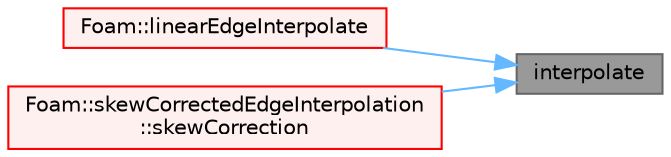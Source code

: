 digraph "interpolate"
{
 // LATEX_PDF_SIZE
  bgcolor="transparent";
  edge [fontname=Helvetica,fontsize=10,labelfontname=Helvetica,labelfontsize=10];
  node [fontname=Helvetica,fontsize=10,shape=box,height=0.2,width=0.4];
  rankdir="RL";
  Node1 [id="Node000001",label="interpolate",height=0.2,width=0.4,color="gray40", fillcolor="grey60", style="filled", fontcolor="black",tooltip=" "];
  Node1 -> Node2 [id="edge1_Node000001_Node000002",dir="back",color="steelblue1",style="solid",tooltip=" "];
  Node2 [id="Node000002",label="Foam::linearEdgeInterpolate",height=0.2,width=0.4,color="red", fillcolor="#FFF0F0", style="filled",URL="$namespaceFoam.html#a4e27bd595a30d7c418f6397bde826754",tooltip=" "];
  Node1 -> Node5 [id="edge2_Node000001_Node000005",dir="back",color="steelblue1",style="solid",tooltip=" "];
  Node5 [id="Node000005",label="Foam::skewCorrectedEdgeInterpolation\l::skewCorrection",height=0.2,width=0.4,color="red", fillcolor="#FFF0F0", style="filled",URL="$classFoam_1_1skewCorrectedEdgeInterpolation.html#a1ee60e302ed246732a5c51fd6fcc4688",tooltip=" "];
}
